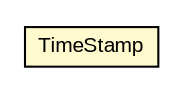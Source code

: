 #!/usr/local/bin/dot
#
# Class diagram 
# Generated by UMLGraph version 5.3 (http://www.umlgraph.org/)
#

digraph G {
	edge [fontname="arial",fontsize=10,labelfontname="arial",labelfontsize=10];
	node [fontname="arial",fontsize=10,shape=plaintext];
	nodesep=0.25;
	ranksep=0.5;
	// org.coach.tracing.service.ntp.TimeStamp
	c59501 [label=<<table title="org.coach.tracing.service.ntp.TimeStamp" border="0" cellborder="1" cellspacing="0" cellpadding="2" port="p" bgcolor="lemonChiffon" href="./TimeStamp.html">
		<tr><td><table border="0" cellspacing="0" cellpadding="1">
<tr><td align="center" balign="center"> TimeStamp </td></tr>
		</table></td></tr>
		</table>>, fontname="arial", fontcolor="black", fontsize=10.0];
}

